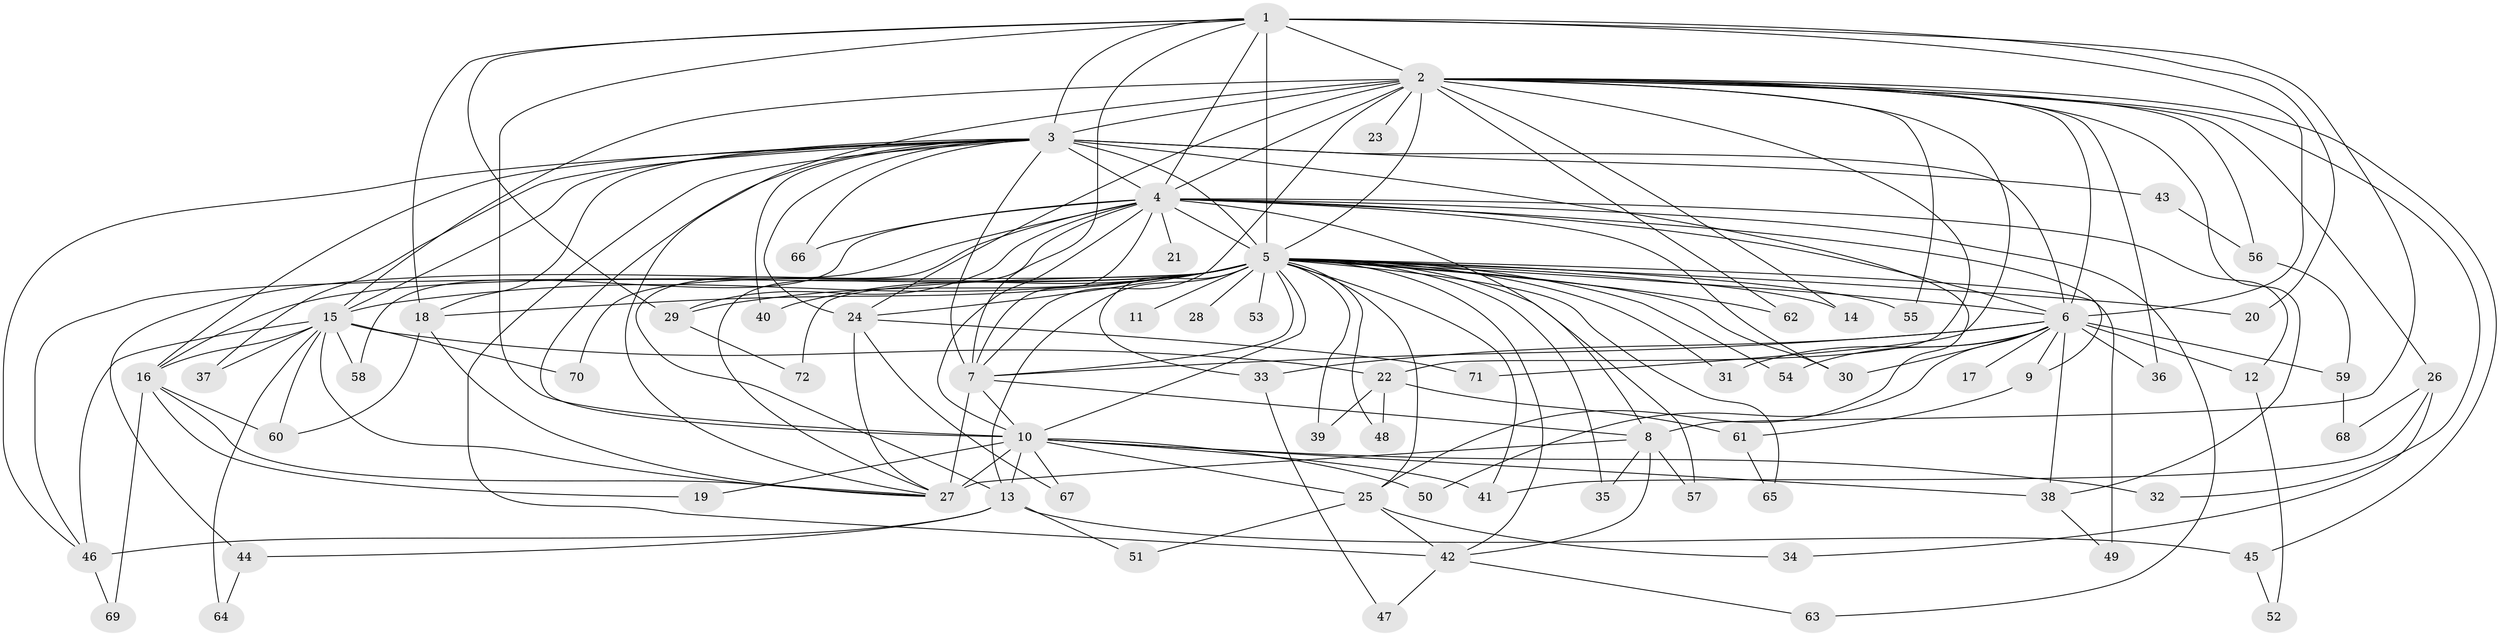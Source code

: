 // original degree distribution, {29: 0.006993006993006993, 22: 0.006993006993006993, 20: 0.006993006993006993, 25: 0.013986013986013986, 33: 0.013986013986013986, 23: 0.006993006993006993, 24: 0.006993006993006993, 18: 0.006993006993006993, 5: 0.055944055944055944, 3: 0.16783216783216784, 2: 0.6083916083916084, 7: 0.02097902097902098, 4: 0.04895104895104895, 11: 0.006993006993006993, 9: 0.013986013986013986, 6: 0.006993006993006993}
// Generated by graph-tools (version 1.1) at 2025/34/03/09/25 02:34:42]
// undirected, 72 vertices, 169 edges
graph export_dot {
graph [start="1"]
  node [color=gray90,style=filled];
  1;
  2;
  3;
  4;
  5;
  6;
  7;
  8;
  9;
  10;
  11;
  12;
  13;
  14;
  15;
  16;
  17;
  18;
  19;
  20;
  21;
  22;
  23;
  24;
  25;
  26;
  27;
  28;
  29;
  30;
  31;
  32;
  33;
  34;
  35;
  36;
  37;
  38;
  39;
  40;
  41;
  42;
  43;
  44;
  45;
  46;
  47;
  48;
  49;
  50;
  51;
  52;
  53;
  54;
  55;
  56;
  57;
  58;
  59;
  60;
  61;
  62;
  63;
  64;
  65;
  66;
  67;
  68;
  69;
  70;
  71;
  72;
  1 -- 2 [weight=3.0];
  1 -- 3 [weight=4.0];
  1 -- 4 [weight=2.0];
  1 -- 5 [weight=24.0];
  1 -- 6 [weight=3.0];
  1 -- 7 [weight=2.0];
  1 -- 8 [weight=2.0];
  1 -- 10 [weight=13.0];
  1 -- 18 [weight=1.0];
  1 -- 20 [weight=2.0];
  1 -- 29 [weight=1.0];
  2 -- 3 [weight=4.0];
  2 -- 4 [weight=1.0];
  2 -- 5 [weight=3.0];
  2 -- 6 [weight=1.0];
  2 -- 7 [weight=2.0];
  2 -- 14 [weight=1.0];
  2 -- 15 [weight=1.0];
  2 -- 22 [weight=1.0];
  2 -- 23 [weight=2.0];
  2 -- 24 [weight=1.0];
  2 -- 26 [weight=2.0];
  2 -- 27 [weight=1.0];
  2 -- 32 [weight=1.0];
  2 -- 36 [weight=1.0];
  2 -- 38 [weight=1.0];
  2 -- 45 [weight=1.0];
  2 -- 55 [weight=1.0];
  2 -- 56 [weight=1.0];
  2 -- 62 [weight=1.0];
  2 -- 71 [weight=1.0];
  3 -- 4 [weight=3.0];
  3 -- 5 [weight=5.0];
  3 -- 6 [weight=2.0];
  3 -- 7 [weight=3.0];
  3 -- 10 [weight=1.0];
  3 -- 15 [weight=1.0];
  3 -- 16 [weight=1.0];
  3 -- 18 [weight=1.0];
  3 -- 24 [weight=1.0];
  3 -- 25 [weight=1.0];
  3 -- 37 [weight=1.0];
  3 -- 40 [weight=1.0];
  3 -- 42 [weight=1.0];
  3 -- 43 [weight=1.0];
  3 -- 46 [weight=1.0];
  3 -- 66 [weight=1.0];
  4 -- 5 [weight=2.0];
  4 -- 6 [weight=2.0];
  4 -- 7 [weight=1.0];
  4 -- 8 [weight=1.0];
  4 -- 9 [weight=1.0];
  4 -- 10 [weight=1.0];
  4 -- 12 [weight=1.0];
  4 -- 13 [weight=1.0];
  4 -- 21 [weight=1.0];
  4 -- 27 [weight=1.0];
  4 -- 29 [weight=1.0];
  4 -- 30 [weight=1.0];
  4 -- 58 [weight=1.0];
  4 -- 63 [weight=1.0];
  4 -- 66 [weight=1.0];
  4 -- 70 [weight=1.0];
  5 -- 6 [weight=2.0];
  5 -- 7 [weight=3.0];
  5 -- 10 [weight=6.0];
  5 -- 11 [weight=1.0];
  5 -- 13 [weight=1.0];
  5 -- 14 [weight=1.0];
  5 -- 15 [weight=2.0];
  5 -- 16 [weight=3.0];
  5 -- 18 [weight=3.0];
  5 -- 20 [weight=1.0];
  5 -- 24 [weight=2.0];
  5 -- 25 [weight=1.0];
  5 -- 28 [weight=1.0];
  5 -- 29 [weight=2.0];
  5 -- 30 [weight=1.0];
  5 -- 31 [weight=1.0];
  5 -- 33 [weight=1.0];
  5 -- 35 [weight=1.0];
  5 -- 39 [weight=1.0];
  5 -- 40 [weight=1.0];
  5 -- 41 [weight=1.0];
  5 -- 42 [weight=1.0];
  5 -- 44 [weight=1.0];
  5 -- 46 [weight=1.0];
  5 -- 48 [weight=1.0];
  5 -- 49 [weight=2.0];
  5 -- 53 [weight=2.0];
  5 -- 54 [weight=1.0];
  5 -- 55 [weight=1.0];
  5 -- 57 [weight=1.0];
  5 -- 62 [weight=1.0];
  5 -- 65 [weight=1.0];
  5 -- 72 [weight=1.0];
  6 -- 7 [weight=1.0];
  6 -- 9 [weight=1.0];
  6 -- 12 [weight=1.0];
  6 -- 17 [weight=1.0];
  6 -- 30 [weight=1.0];
  6 -- 31 [weight=1.0];
  6 -- 33 [weight=1.0];
  6 -- 36 [weight=1.0];
  6 -- 38 [weight=2.0];
  6 -- 50 [weight=1.0];
  6 -- 54 [weight=1.0];
  6 -- 59 [weight=1.0];
  7 -- 8 [weight=1.0];
  7 -- 10 [weight=2.0];
  7 -- 27 [weight=10.0];
  8 -- 27 [weight=1.0];
  8 -- 35 [weight=1.0];
  8 -- 42 [weight=1.0];
  8 -- 57 [weight=1.0];
  9 -- 61 [weight=1.0];
  10 -- 13 [weight=1.0];
  10 -- 19 [weight=1.0];
  10 -- 25 [weight=2.0];
  10 -- 27 [weight=1.0];
  10 -- 32 [weight=1.0];
  10 -- 38 [weight=1.0];
  10 -- 41 [weight=1.0];
  10 -- 50 [weight=1.0];
  10 -- 67 [weight=1.0];
  12 -- 52 [weight=1.0];
  13 -- 44 [weight=1.0];
  13 -- 45 [weight=1.0];
  13 -- 46 [weight=1.0];
  13 -- 51 [weight=1.0];
  15 -- 16 [weight=1.0];
  15 -- 22 [weight=1.0];
  15 -- 27 [weight=1.0];
  15 -- 37 [weight=1.0];
  15 -- 46 [weight=1.0];
  15 -- 58 [weight=1.0];
  15 -- 60 [weight=1.0];
  15 -- 64 [weight=1.0];
  15 -- 70 [weight=1.0];
  16 -- 19 [weight=1.0];
  16 -- 27 [weight=2.0];
  16 -- 60 [weight=1.0];
  16 -- 69 [weight=1.0];
  18 -- 27 [weight=1.0];
  18 -- 60 [weight=1.0];
  22 -- 39 [weight=1.0];
  22 -- 48 [weight=1.0];
  22 -- 61 [weight=1.0];
  24 -- 27 [weight=1.0];
  24 -- 67 [weight=1.0];
  24 -- 71 [weight=1.0];
  25 -- 34 [weight=1.0];
  25 -- 42 [weight=1.0];
  25 -- 51 [weight=1.0];
  26 -- 34 [weight=1.0];
  26 -- 41 [weight=1.0];
  26 -- 68 [weight=1.0];
  29 -- 72 [weight=1.0];
  33 -- 47 [weight=1.0];
  38 -- 49 [weight=1.0];
  42 -- 47 [weight=1.0];
  42 -- 63 [weight=1.0];
  43 -- 56 [weight=1.0];
  44 -- 64 [weight=1.0];
  45 -- 52 [weight=1.0];
  46 -- 69 [weight=1.0];
  56 -- 59 [weight=1.0];
  59 -- 68 [weight=1.0];
  61 -- 65 [weight=1.0];
}
